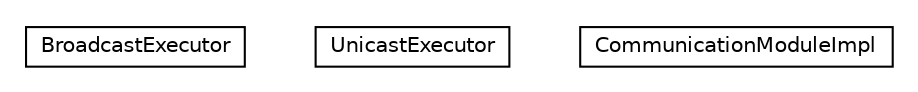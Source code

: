 #!/usr/local/bin/dot
#
# Class diagram 
# Generated by UMLGraph version R5_6-24-gf6e263 (http://www.umlgraph.org/)
#

digraph G {
	edge [fontname="Helvetica",fontsize=10,labelfontname="Helvetica",labelfontsize=10];
	node [fontname="Helvetica",fontsize=10,shape=plaintext];
	nodesep=0.25;
	ranksep=0.5;
	// org.universAAL.middleware.modules.communication.BroadcastExecutor
	c24988 [label=<<table title="org.universAAL.middleware.modules.communication.BroadcastExecutor" border="0" cellborder="1" cellspacing="0" cellpadding="2" port="p" href="./BroadcastExecutor.html">
		<tr><td><table border="0" cellspacing="0" cellpadding="1">
<tr><td align="center" balign="center"> BroadcastExecutor </td></tr>
		</table></td></tr>
		</table>>, URL="./BroadcastExecutor.html", fontname="Helvetica", fontcolor="black", fontsize=10.0];
	// org.universAAL.middleware.modules.communication.UnicastExecutor
	c24989 [label=<<table title="org.universAAL.middleware.modules.communication.UnicastExecutor" border="0" cellborder="1" cellspacing="0" cellpadding="2" port="p" href="./UnicastExecutor.html">
		<tr><td><table border="0" cellspacing="0" cellpadding="1">
<tr><td align="center" balign="center"> UnicastExecutor </td></tr>
		</table></td></tr>
		</table>>, URL="./UnicastExecutor.html", fontname="Helvetica", fontcolor="black", fontsize=10.0];
	// org.universAAL.middleware.modules.communication.CommunicationModuleImpl
	c24990 [label=<<table title="org.universAAL.middleware.modules.communication.CommunicationModuleImpl" border="0" cellborder="1" cellspacing="0" cellpadding="2" port="p" href="./CommunicationModuleImpl.html">
		<tr><td><table border="0" cellspacing="0" cellpadding="1">
<tr><td align="center" balign="center"> CommunicationModuleImpl </td></tr>
		</table></td></tr>
		</table>>, URL="./CommunicationModuleImpl.html", fontname="Helvetica", fontcolor="black", fontsize=10.0];
}


